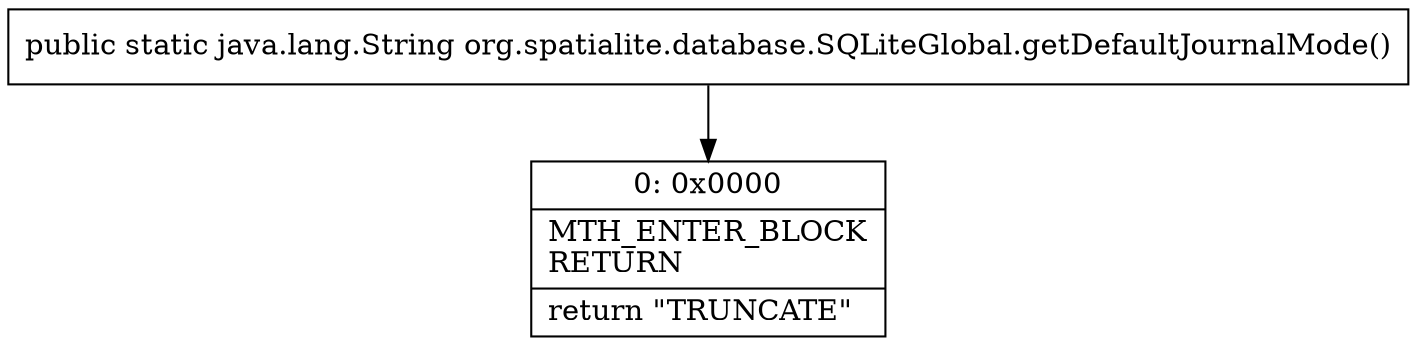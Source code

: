 digraph "CFG fororg.spatialite.database.SQLiteGlobal.getDefaultJournalMode()Ljava\/lang\/String;" {
Node_0 [shape=record,label="{0\:\ 0x0000|MTH_ENTER_BLOCK\lRETURN\l|return \"TRUNCATE\"\l}"];
MethodNode[shape=record,label="{public static java.lang.String org.spatialite.database.SQLiteGlobal.getDefaultJournalMode() }"];
MethodNode -> Node_0;
}

